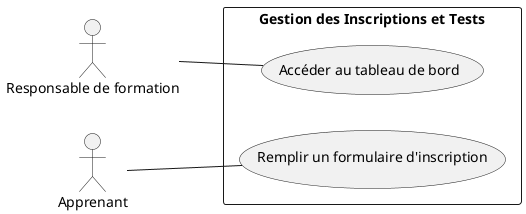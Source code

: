 @startuml
left to right direction

actor "Responsable de formation" as Admin
actor "Apprenant" as Apprenant

rectangle "Gestion des Inscriptions et Tests" {
  usecase "Remplir un formulaire d'inscription" as UC1
  usecase "Accéder au tableau de bord" as UC2

}

Admin -- UC2 
Apprenant -- UC1

@enduml
